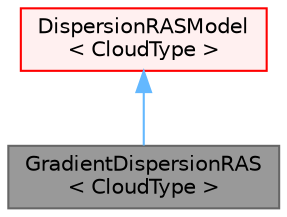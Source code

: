 digraph "GradientDispersionRAS&lt; CloudType &gt;"
{
 // LATEX_PDF_SIZE
  bgcolor="transparent";
  edge [fontname=Helvetica,fontsize=10,labelfontname=Helvetica,labelfontsize=10];
  node [fontname=Helvetica,fontsize=10,shape=box,height=0.2,width=0.4];
  Node1 [id="Node000001",label="GradientDispersionRAS\l\< CloudType \>",height=0.2,width=0.4,color="gray40", fillcolor="grey60", style="filled", fontcolor="black",tooltip="The velocity is perturbed in the direction of -grad(k), with a Gaussian random number distribution wi..."];
  Node2 -> Node1 [id="edge1_Node000001_Node000002",dir="back",color="steelblue1",style="solid",tooltip=" "];
  Node2 [id="Node000002",label="DispersionRASModel\l\< CloudType \>",height=0.2,width=0.4,color="red", fillcolor="#FFF0F0", style="filled",URL="$classFoam_1_1DispersionRASModel.html",tooltip="Base class for particle dispersion models based on RAS turbulence."];
}
